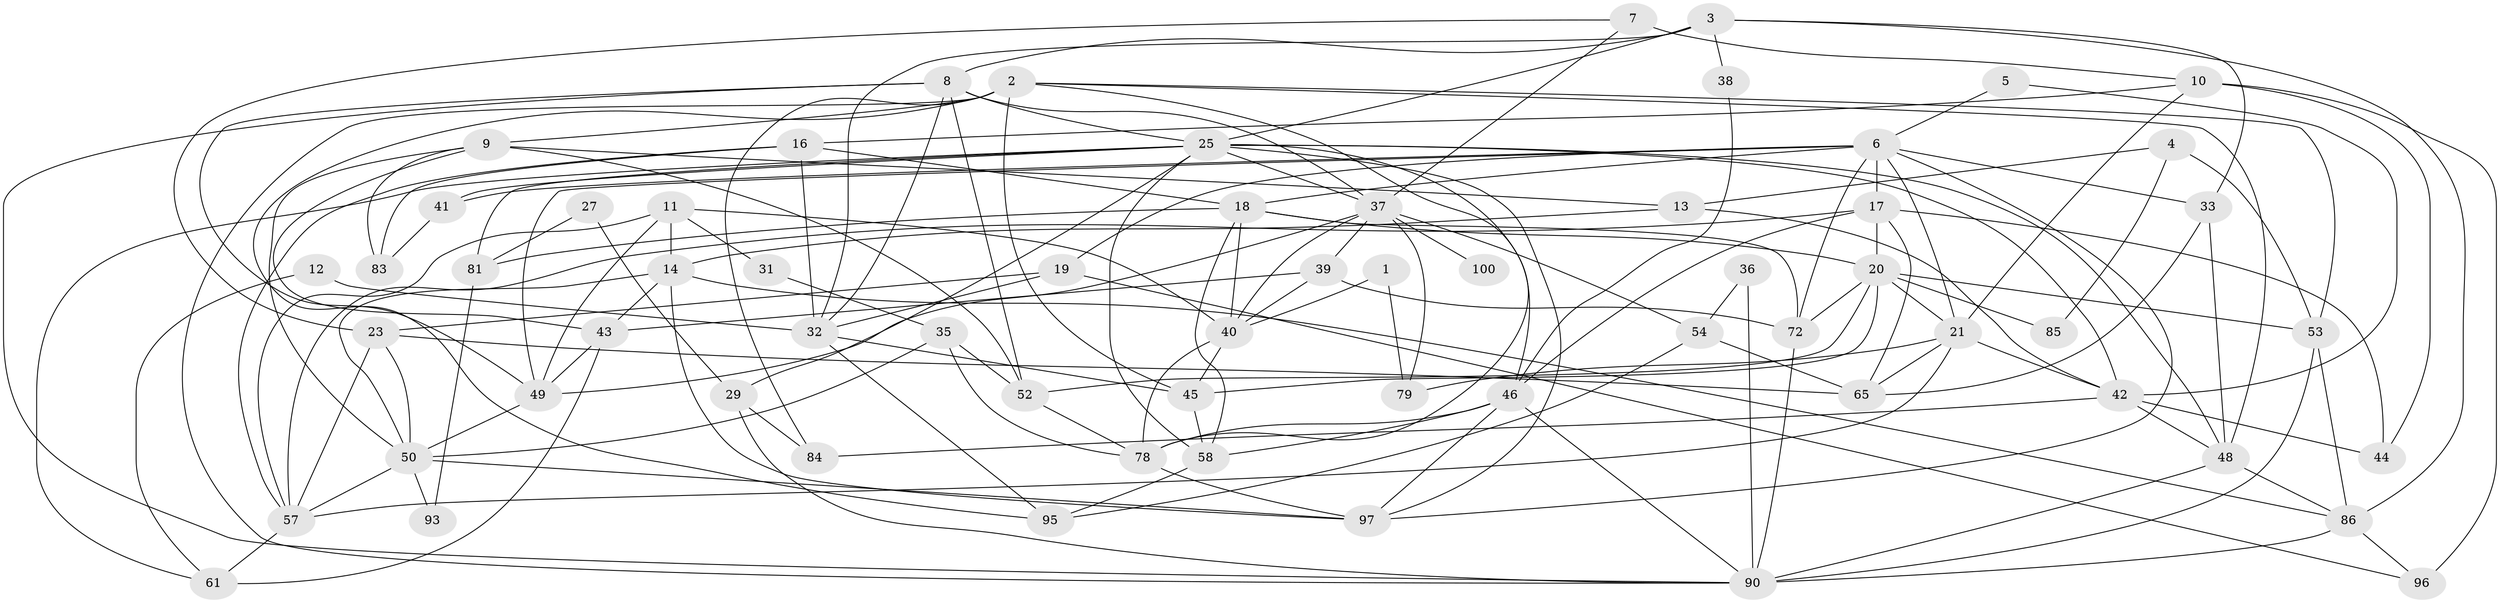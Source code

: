 // original degree distribution, {2: 0.17, 4: 0.26, 3: 0.23, 7: 0.05, 5: 0.16, 6: 0.13}
// Generated by graph-tools (version 1.1) at 2025/38/02/21/25 10:38:59]
// undirected, 63 vertices, 156 edges
graph export_dot {
graph [start="1"]
  node [color=gray90,style=filled];
  1;
  2 [super="+15"];
  3 [super="+70"];
  4;
  5;
  6 [super="+73"];
  7 [super="+71"];
  8 [super="+24"];
  9 [super="+68"];
  10 [super="+56"];
  11 [super="+66"];
  12;
  13;
  14 [super="+28"];
  16 [super="+22"];
  17 [super="+47"];
  18 [super="+76"];
  19 [super="+62"];
  20 [super="+34"];
  21 [super="+77"];
  23 [super="+26"];
  25 [super="+30"];
  27;
  29 [super="+94"];
  31;
  32 [super="+89"];
  33;
  35 [super="+51"];
  36;
  37 [super="+55"];
  38;
  39;
  40 [super="+63"];
  41;
  42 [super="+60"];
  43 [super="+67"];
  44;
  45 [super="+64"];
  46 [super="+87"];
  48;
  49 [super="+75"];
  50 [super="+80"];
  52 [super="+69"];
  53 [super="+98"];
  54;
  57 [super="+82"];
  58 [super="+59"];
  61;
  65 [super="+74"];
  72 [super="+91"];
  78;
  79;
  81;
  83;
  84;
  85;
  86 [super="+88"];
  90 [super="+92"];
  93;
  95;
  96;
  97 [super="+99"];
  100;
  1 -- 79;
  1 -- 40;
  2 -- 90;
  2 -- 95;
  2 -- 84;
  2 -- 48;
  2 -- 53;
  2 -- 78;
  2 -- 45;
  2 -- 9;
  3 -- 33;
  3 -- 32;
  3 -- 38;
  3 -- 86;
  3 -- 8;
  3 -- 25;
  4 -- 13;
  4 -- 85;
  4 -- 53;
  5 -- 42;
  5 -- 6;
  6 -- 41;
  6 -- 49;
  6 -- 17 [weight=2];
  6 -- 21;
  6 -- 33;
  6 -- 18;
  6 -- 97;
  6 -- 19;
  6 -- 72;
  7 -- 23;
  7 -- 37;
  7 -- 10;
  8 -- 37;
  8 -- 52;
  8 -- 32;
  8 -- 49;
  8 -- 25;
  8 -- 90;
  9 -- 13;
  9 -- 83;
  9 -- 50;
  9 -- 43;
  9 -- 52;
  10 -- 96 [weight=2];
  10 -- 16;
  10 -- 21;
  10 -- 44;
  11 -- 14;
  11 -- 40;
  11 -- 49;
  11 -- 57;
  11 -- 31;
  12 -- 32;
  12 -- 61;
  13 -- 14 [weight=2];
  13 -- 42;
  14 -- 97;
  14 -- 50;
  14 -- 43;
  14 -- 86;
  16 -- 57;
  16 -- 32;
  16 -- 18;
  16 -- 83;
  17 -- 57;
  17 -- 65;
  17 -- 20;
  17 -- 44;
  17 -- 46;
  18 -- 40;
  18 -- 20;
  18 -- 81;
  18 -- 58;
  18 -- 72;
  19 -- 32;
  19 -- 96;
  19 -- 23;
  20 -- 45;
  20 -- 85;
  20 -- 21;
  20 -- 52;
  20 -- 72;
  20 -- 53;
  21 -- 65;
  21 -- 42;
  21 -- 79;
  21 -- 57;
  23 -- 50;
  23 -- 65;
  23 -- 57;
  25 -- 37;
  25 -- 48;
  25 -- 81;
  25 -- 42;
  25 -- 61;
  25 -- 58;
  25 -- 29;
  25 -- 41;
  25 -- 97;
  25 -- 46;
  27 -- 81;
  27 -- 29;
  29 -- 90;
  29 -- 84;
  31 -- 35;
  32 -- 95;
  32 -- 45;
  33 -- 48;
  33 -- 65;
  35 -- 50;
  35 -- 52;
  35 -- 78;
  36 -- 54;
  36 -- 90;
  37 -- 39;
  37 -- 100 [weight=2];
  37 -- 54;
  37 -- 79;
  37 -- 40;
  37 -- 49;
  38 -- 46;
  39 -- 72;
  39 -- 40;
  39 -- 43;
  40 -- 78;
  40 -- 45 [weight=2];
  41 -- 83;
  42 -- 84;
  42 -- 48;
  42 -- 44;
  43 -- 61;
  43 -- 49;
  45 -- 58;
  46 -- 90;
  46 -- 97;
  46 -- 78;
  46 -- 58;
  48 -- 86;
  48 -- 90;
  49 -- 50;
  50 -- 93;
  50 -- 97;
  50 -- 57;
  52 -- 78;
  53 -- 86;
  53 -- 90;
  54 -- 65;
  54 -- 95;
  57 -- 61;
  58 -- 95;
  72 -- 90;
  78 -- 97;
  81 -- 93;
  86 -- 96;
  86 -- 90;
}
